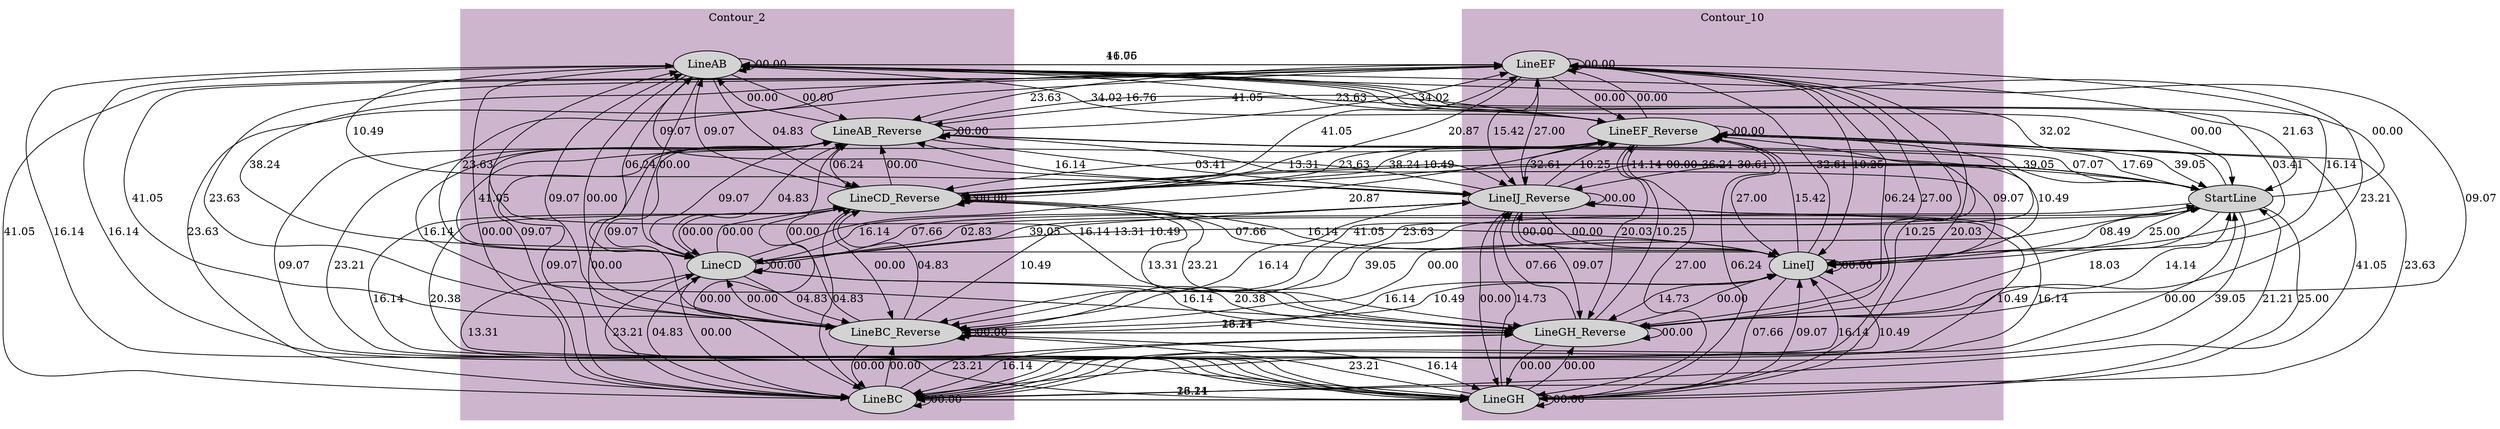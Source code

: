 digraph G {
node[style = filled];

	style = filled;
	color = salmon2;	LineAB -> LineAB[label = 00.00];
	LineAB -> LineAB_Reverse[label = 00.00];
	LineAB -> LineBC[label = 00.00];
	LineAB -> LineBC_Reverse[label = 00.00];
	LineAB -> LineCD[label = 00.00];
	LineAB -> LineCD_Reverse[label = 04.83];
	LineAB -> LineEF[label = 41.05];
	LineAB -> LineEF_Reverse[label = 23.63];
	LineAB -> LineGH[label = 16.14];
	LineAB -> LineGH_Reverse[label = 23.21];
	LineAB -> LineIJ[label = 16.14];
	LineAB -> LineIJ_Reverse[label = 10.49];
	LineAB_Reverse -> LineAB[label = 00.00];
	LineAB_Reverse -> LineAB_Reverse[label = 00.00];
	LineAB_Reverse -> LineBC[label = 09.07];
	LineAB_Reverse -> LineBC_Reverse[label = 09.07];
	LineAB_Reverse -> LineCD[label = 09.07];
	LineAB_Reverse -> LineCD_Reverse[label = 06.24];
	LineAB_Reverse -> LineEF[label = 34.02];
	LineAB_Reverse -> LineEF_Reverse[label = 16.76];
	LineAB_Reverse -> LineGH[label = 09.07];
	LineAB_Reverse -> LineGH_Reverse[label = 16.14];
	LineAB_Reverse -> LineIJ[label = 09.07];
	LineAB_Reverse -> LineIJ_Reverse[label = 03.41];
	LineBC -> LineAB[label = 09.07];
	LineBC -> LineAB_Reverse[label = 00.00];
	LineBC -> LineBC[label = 00.00];
	LineBC -> LineBC_Reverse[label = 00.00];
	LineBC -> LineCD[label = 00.00];
	LineBC -> LineCD_Reverse[label = 04.83];
	LineBC -> LineEF[label = 41.05];
	LineBC -> LineEF_Reverse[label = 23.63];
	LineBC -> LineGH[label = 16.14];
	LineBC -> LineGH_Reverse[label = 23.21];
	LineBC -> LineIJ[label = 16.14];
	LineBC -> LineIJ_Reverse[label = 10.49];
	LineBC_Reverse -> LineAB[label = 09.07];
	LineBC_Reverse -> LineAB_Reverse[label = 00.00];
	LineBC_Reverse -> LineBC[label = 00.00];
	LineBC_Reverse -> LineBC_Reverse[label = 00.00];
	LineBC_Reverse -> LineCD[label = 00.00];
	LineBC_Reverse -> LineCD_Reverse[label = 04.83];
	LineBC_Reverse -> LineEF[label = 41.05];
	LineBC_Reverse -> LineEF_Reverse[label = 23.63];
	LineBC_Reverse -> LineGH[label = 16.14];
	LineBC_Reverse -> LineGH_Reverse[label = 23.21];
	LineBC_Reverse -> LineIJ[label = 16.14];
	LineBC_Reverse -> LineIJ_Reverse[label = 10.49];
	LineCD -> LineAB[label = 06.24];
	LineCD -> LineAB_Reverse[label = 04.83];
	LineCD -> LineBC[label = 04.83];
	LineCD -> LineBC_Reverse[label = 04.83];
	LineCD -> LineCD[label = 00.00];
	LineCD -> LineCD_Reverse[label = 00.00];
	LineCD -> LineEF[label = 38.24];
	LineCD -> LineEF_Reverse[label = 20.87];
	LineCD -> LineGH[label = 13.31];
	LineCD -> LineGH_Reverse[label = 20.38];
	LineCD -> LineIJ[label = 13.31];
	LineCD -> LineIJ_Reverse[label = 07.66];
	LineCD_Reverse -> LineAB[label = 09.07];
	LineCD_Reverse -> LineAB_Reverse[label = 00.00];
	LineCD_Reverse -> LineBC[label = 00.00];
	LineCD_Reverse -> LineBC_Reverse[label = 00.00];
	LineCD_Reverse -> LineCD[label = 00.00];
	LineCD_Reverse -> LineCD_Reverse[label = 00.00];
	LineCD_Reverse -> LineEF[label = 41.05];
	LineCD_Reverse -> LineEF_Reverse[label = 23.63];
	LineCD_Reverse -> LineGH[label = 16.14];
	LineCD_Reverse -> LineGH_Reverse[label = 23.21];
	LineCD_Reverse -> LineIJ[label = 16.14];
	LineCD_Reverse -> LineIJ_Reverse[label = 10.49];
	LineEF -> LineAB[label = 16.76];
	LineEF -> LineAB_Reverse[label = 23.63];
	LineEF -> LineBC[label = 23.63];
	LineEF -> LineBC_Reverse[label = 23.63];
	LineEF -> LineCD[label = 23.63];
	LineEF -> LineCD_Reverse[label = 20.87];
	LineEF -> LineEF[label = 00.00];
	LineEF -> LineEF_Reverse[label = 00.00];
	LineEF -> LineGH[label = 10.25];
	LineEF -> LineGH_Reverse[label = 06.24];
	LineEF -> LineIJ[label = 10.25];
	LineEF -> LineIJ_Reverse[label = 15.42];
	LineEF_Reverse -> LineAB[label = 34.02];
	LineEF_Reverse -> LineAB_Reverse[label = 41.05];
	LineEF_Reverse -> LineBC[label = 41.05];
	LineEF_Reverse -> LineBC_Reverse[label = 41.05];
	LineEF_Reverse -> LineCD[label = 41.05];
	LineEF_Reverse -> LineCD_Reverse[label = 38.24];
	LineEF_Reverse -> LineEF[label = 00.00];
	LineEF_Reverse -> LineEF_Reverse[label = 00.00];
	LineEF_Reverse -> LineGH[label = 27.00];
	LineEF_Reverse -> LineGH_Reverse[label = 20.03];
	LineEF_Reverse -> LineIJ[label = 27.00];
	LineEF_Reverse -> LineIJ_Reverse[label = 32.61];
	LineGH -> LineAB[label = 16.14];
	LineGH -> LineAB_Reverse[label = 23.21];
	LineGH -> LineBC[label = 23.21];
	LineGH -> LineBC_Reverse[label = 23.21];
	LineGH -> LineCD[label = 23.21];
	LineGH -> LineCD_Reverse[label = 20.38];
	LineGH -> LineEF[label = 20.03];
	LineGH -> LineEF_Reverse[label = 06.24];
	LineGH -> LineGH[label = 00.00];
	LineGH -> LineGH_Reverse[label = 00.00];
	LineGH -> LineIJ[label = 09.07];
	LineGH -> LineIJ_Reverse[label = 14.73];
	LineGH_Reverse -> LineAB[label = 09.07];
	LineGH_Reverse -> LineAB_Reverse[label = 16.14];
	LineGH_Reverse -> LineBC[label = 16.14];
	LineGH_Reverse -> LineBC_Reverse[label = 16.14];
	LineGH_Reverse -> LineCD[label = 16.14];
	LineGH_Reverse -> LineCD_Reverse[label = 13.31];
	LineGH_Reverse -> LineEF[label = 27.00];
	LineGH_Reverse -> LineEF_Reverse[label = 10.25];
	LineGH_Reverse -> LineGH[label = 00.00];
	LineGH_Reverse -> LineGH_Reverse[label = 00.00];
	LineGH_Reverse -> LineIJ[label = 00.00];
	LineGH_Reverse -> LineIJ_Reverse[label = 07.66];
	LineIJ -> LineAB[label = 03.41];
	LineIJ -> LineAB_Reverse[label = 10.49];
	LineIJ -> LineBC[label = 10.49];
	LineIJ -> LineBC_Reverse[label = 10.49];
	LineIJ -> LineCD[label = 10.49];
	LineIJ -> LineCD_Reverse[label = 07.66];
	LineIJ -> LineEF[label = 32.61];
	LineIJ -> LineEF_Reverse[label = 15.42];
	LineIJ -> LineGH[label = 07.66];
	LineIJ -> LineGH_Reverse[label = 14.73];
	LineIJ -> LineIJ[label = 00.00];
	LineIJ -> LineIJ_Reverse[label = 00.00];
	LineIJ_Reverse -> LineAB[label = 09.07];
	LineIJ_Reverse -> LineAB_Reverse[label = 16.14];
	LineIJ_Reverse -> LineBC[label = 16.14];
	LineIJ_Reverse -> LineBC_Reverse[label = 16.14];
	LineIJ_Reverse -> LineCD[label = 16.14];
	LineIJ_Reverse -> LineCD_Reverse[label = 13.31];
	LineIJ_Reverse -> LineEF[label = 27.00];
	LineIJ_Reverse -> LineEF_Reverse[label = 10.25];
	LineIJ_Reverse -> LineGH[label = 00.00];
	LineIJ_Reverse -> LineGH_Reverse[label = 09.07];
	LineIJ_Reverse -> LineIJ[label = 00.00];
	LineIJ_Reverse -> LineIJ_Reverse[label = 00.00];
	LineAB -> StartLine[label = 00.00];
	StartLine -> LineAB[label = 32.02];
	LineAB_Reverse -> StartLine[label = 07.07];
	StartLine -> LineAB_Reverse[label = 39.05];
	LineBC -> StartLine[label = 00.00];
	StartLine -> LineBC[label = 39.05];
	LineBC_Reverse -> StartLine[label = 00.00];
	StartLine -> LineBC_Reverse[label = 39.05];
	LineCD -> StartLine[label = 02.83];
	StartLine -> LineCD[label = 39.05];
	LineCD_Reverse -> StartLine[label = 00.00];
	StartLine -> LineCD_Reverse[label = 36.24];
	LineEF -> StartLine[label = 21.63];
	StartLine -> LineEF[label = 00.00];
	LineEF_Reverse -> StartLine[label = 39.05];
	StartLine -> LineEF_Reverse[label = 17.69];
	LineGH -> StartLine[label = 21.21];
	StartLine -> LineGH[label = 25.00];
	LineGH_Reverse -> StartLine[label = 14.14];
	StartLine -> LineGH_Reverse[label = 18.03];
	LineIJ -> StartLine[label = 08.49];
	StartLine -> LineIJ[label = 25.00];
	LineIJ_Reverse -> StartLine[label = 14.14];
	StartLine -> LineIJ_Reverse[label = 30.61];

	subgraph cluster_Contour_2{
		style = filled;
		color = thistle3;
		label = Contour_2;
		LineAB;LineAB_Reverse;LineBC;LineBC_Reverse;LineCD;LineCD_Reverse;
	}
	subgraph cluster_Contour_2{
		style = filled;
		color = thistle3;
		label = Contour_2;
		
	}
	subgraph cluster_Contour_2{
		style = filled;
		color = thistle3;
		label = Contour_2;
		
	}
	subgraph cluster_Contour_10{
		style = filled;
		color = thistle3;
		label = Contour_10;
		LineEF;LineEF_Reverse;LineGH;LineGH_Reverse;LineIJ;LineIJ_Reverse;
	}
	subgraph cluster_Contour_10{
		style = filled;
		color = thistle3;
		label = Contour_10;
		
	}
	subgraph cluster_Contour_10{
		style = filled;
		color = thistle3;
		label = Contour_10;
		
	}
}